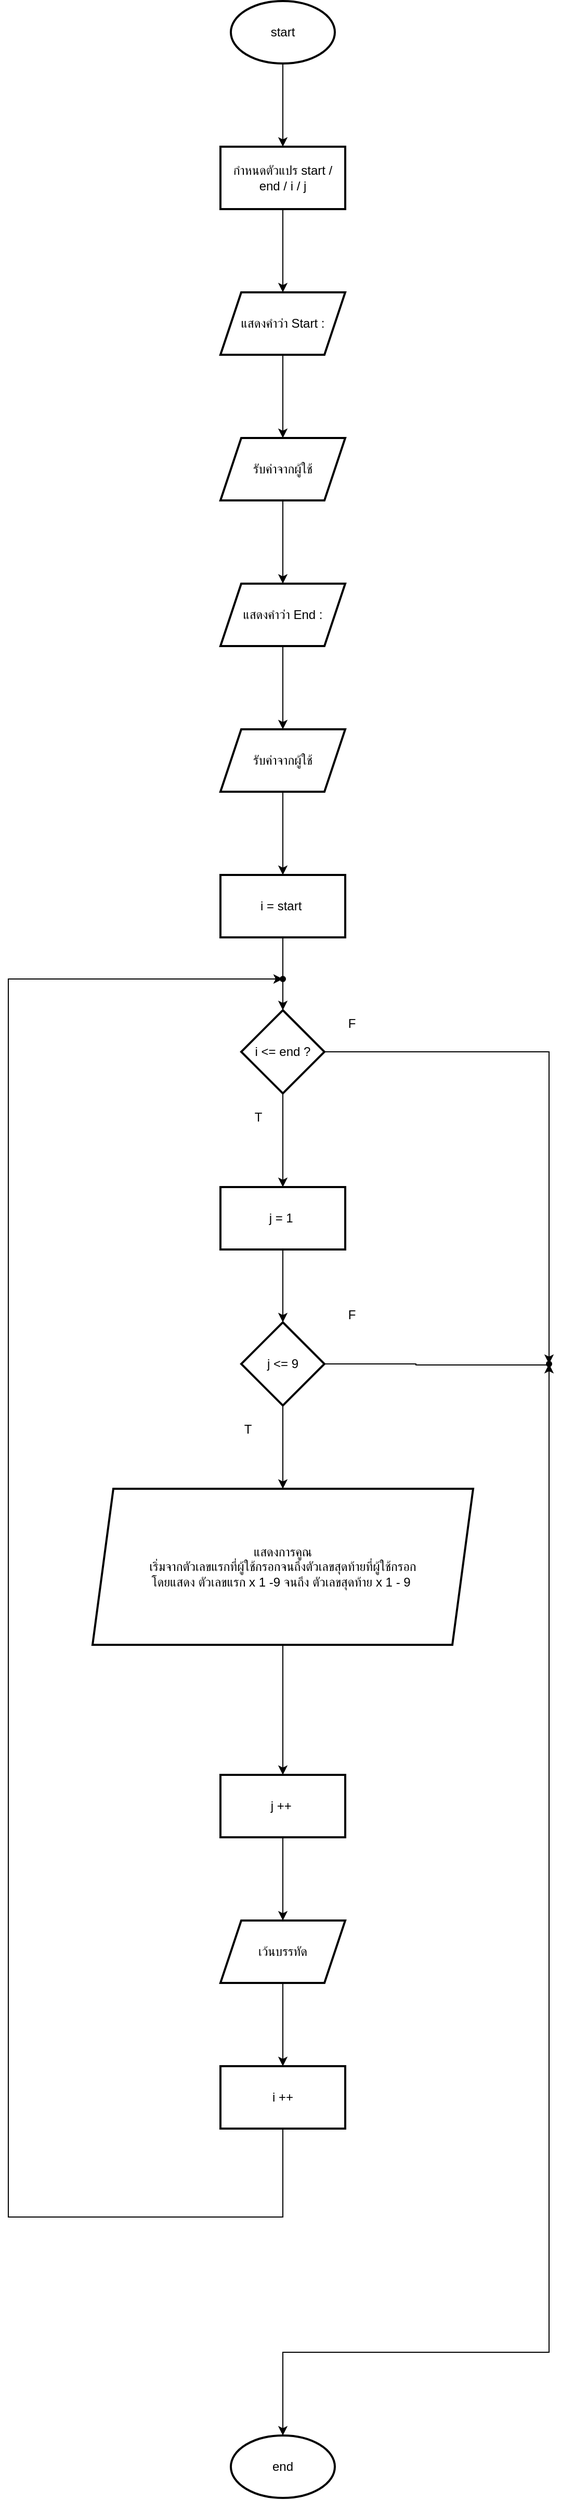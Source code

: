 <mxfile version="25.0.3">
  <diagram name="หน้า-1" id="Zqv88yDJogK8uRmdJEK1">
    <mxGraphModel dx="1034" dy="446" grid="1" gridSize="10" guides="1" tooltips="1" connect="1" arrows="1" fold="1" page="1" pageScale="1" pageWidth="827" pageHeight="1169" math="0" shadow="0">
      <root>
        <mxCell id="0" />
        <mxCell id="1" parent="0" />
        <mxCell id="si2KzQiy1PuN3wJZ8p-4-3" value="" style="edgeStyle=orthogonalEdgeStyle;rounded=0;orthogonalLoop=1;jettySize=auto;html=1;" edge="1" parent="1" source="si2KzQiy1PuN3wJZ8p-4-1" target="si2KzQiy1PuN3wJZ8p-4-2">
          <mxGeometry relative="1" as="geometry" />
        </mxCell>
        <mxCell id="si2KzQiy1PuN3wJZ8p-4-1" value="start" style="strokeWidth=2;html=1;shape=mxgraph.flowchart.start_1;whiteSpace=wrap;" vertex="1" parent="1">
          <mxGeometry x="364" y="60" width="100" height="60" as="geometry" />
        </mxCell>
        <mxCell id="si2KzQiy1PuN3wJZ8p-4-5" value="" style="edgeStyle=orthogonalEdgeStyle;rounded=0;orthogonalLoop=1;jettySize=auto;html=1;" edge="1" parent="1" source="si2KzQiy1PuN3wJZ8p-4-2" target="si2KzQiy1PuN3wJZ8p-4-4">
          <mxGeometry relative="1" as="geometry" />
        </mxCell>
        <mxCell id="si2KzQiy1PuN3wJZ8p-4-2" value="กำหนดตัวแปร start / end / i / j" style="whiteSpace=wrap;html=1;strokeWidth=2;" vertex="1" parent="1">
          <mxGeometry x="354" y="200" width="120" height="60" as="geometry" />
        </mxCell>
        <mxCell id="si2KzQiy1PuN3wJZ8p-4-7" value="" style="edgeStyle=orthogonalEdgeStyle;rounded=0;orthogonalLoop=1;jettySize=auto;html=1;" edge="1" parent="1" source="si2KzQiy1PuN3wJZ8p-4-4" target="si2KzQiy1PuN3wJZ8p-4-6">
          <mxGeometry relative="1" as="geometry" />
        </mxCell>
        <mxCell id="si2KzQiy1PuN3wJZ8p-4-4" value="แสดงคำว่า Start :" style="shape=parallelogram;perimeter=parallelogramPerimeter;whiteSpace=wrap;html=1;fixedSize=1;strokeWidth=2;" vertex="1" parent="1">
          <mxGeometry x="354" y="340" width="120" height="60" as="geometry" />
        </mxCell>
        <mxCell id="si2KzQiy1PuN3wJZ8p-4-9" value="" style="edgeStyle=orthogonalEdgeStyle;rounded=0;orthogonalLoop=1;jettySize=auto;html=1;" edge="1" parent="1" source="si2KzQiy1PuN3wJZ8p-4-6" target="si2KzQiy1PuN3wJZ8p-4-8">
          <mxGeometry relative="1" as="geometry" />
        </mxCell>
        <mxCell id="si2KzQiy1PuN3wJZ8p-4-6" value="รับค่าจากผู้ใช้" style="shape=parallelogram;perimeter=parallelogramPerimeter;whiteSpace=wrap;html=1;fixedSize=1;strokeWidth=2;" vertex="1" parent="1">
          <mxGeometry x="354" y="480" width="120" height="60" as="geometry" />
        </mxCell>
        <mxCell id="si2KzQiy1PuN3wJZ8p-4-11" value="" style="edgeStyle=orthogonalEdgeStyle;rounded=0;orthogonalLoop=1;jettySize=auto;html=1;" edge="1" parent="1" source="si2KzQiy1PuN3wJZ8p-4-8" target="si2KzQiy1PuN3wJZ8p-4-10">
          <mxGeometry relative="1" as="geometry" />
        </mxCell>
        <mxCell id="si2KzQiy1PuN3wJZ8p-4-8" value="แสดงคำว่า End :" style="shape=parallelogram;perimeter=parallelogramPerimeter;whiteSpace=wrap;html=1;fixedSize=1;strokeWidth=2;" vertex="1" parent="1">
          <mxGeometry x="354" y="620" width="120" height="60" as="geometry" />
        </mxCell>
        <mxCell id="si2KzQiy1PuN3wJZ8p-4-13" value="" style="edgeStyle=orthogonalEdgeStyle;rounded=0;orthogonalLoop=1;jettySize=auto;html=1;" edge="1" parent="1" source="si2KzQiy1PuN3wJZ8p-4-10" target="si2KzQiy1PuN3wJZ8p-4-12">
          <mxGeometry relative="1" as="geometry" />
        </mxCell>
        <mxCell id="si2KzQiy1PuN3wJZ8p-4-10" value="รับค่าจากผู้ใช้" style="shape=parallelogram;perimeter=parallelogramPerimeter;whiteSpace=wrap;html=1;fixedSize=1;strokeWidth=2;" vertex="1" parent="1">
          <mxGeometry x="354" y="760" width="120" height="60" as="geometry" />
        </mxCell>
        <mxCell id="si2KzQiy1PuN3wJZ8p-4-15" value="" style="edgeStyle=orthogonalEdgeStyle;rounded=0;orthogonalLoop=1;jettySize=auto;html=1;" edge="1" parent="1" source="si2KzQiy1PuN3wJZ8p-4-12" target="si2KzQiy1PuN3wJZ8p-4-14">
          <mxGeometry relative="1" as="geometry" />
        </mxCell>
        <mxCell id="si2KzQiy1PuN3wJZ8p-4-12" value="i = start&amp;nbsp;" style="whiteSpace=wrap;html=1;strokeWidth=2;" vertex="1" parent="1">
          <mxGeometry x="354" y="900" width="120" height="60" as="geometry" />
        </mxCell>
        <mxCell id="si2KzQiy1PuN3wJZ8p-4-19" value="" style="edgeStyle=orthogonalEdgeStyle;rounded=0;orthogonalLoop=1;jettySize=auto;html=1;" edge="1" parent="1" source="si2KzQiy1PuN3wJZ8p-4-14" target="si2KzQiy1PuN3wJZ8p-4-18">
          <mxGeometry relative="1" as="geometry" />
        </mxCell>
        <mxCell id="si2KzQiy1PuN3wJZ8p-4-23" value="" style="edgeStyle=orthogonalEdgeStyle;rounded=0;orthogonalLoop=1;jettySize=auto;html=1;" edge="1" parent="1" source="si2KzQiy1PuN3wJZ8p-4-34" target="si2KzQiy1PuN3wJZ8p-4-22">
          <mxGeometry relative="1" as="geometry">
            <Array as="points">
              <mxPoint x="670" y="1070" />
              <mxPoint x="670" y="2320" />
              <mxPoint x="414" y="2320" />
            </Array>
          </mxGeometry>
        </mxCell>
        <mxCell id="si2KzQiy1PuN3wJZ8p-4-14" value="i &amp;lt;= end ?" style="rhombus;whiteSpace=wrap;html=1;strokeWidth=2;" vertex="1" parent="1">
          <mxGeometry x="374" y="1030" width="80" height="80" as="geometry" />
        </mxCell>
        <mxCell id="si2KzQiy1PuN3wJZ8p-4-21" value="" style="edgeStyle=orthogonalEdgeStyle;rounded=0;orthogonalLoop=1;jettySize=auto;html=1;" edge="1" parent="1" source="si2KzQiy1PuN3wJZ8p-4-18" target="si2KzQiy1PuN3wJZ8p-4-20">
          <mxGeometry relative="1" as="geometry" />
        </mxCell>
        <mxCell id="si2KzQiy1PuN3wJZ8p-4-18" value="j = 1&amp;nbsp;" style="whiteSpace=wrap;html=1;strokeWidth=2;" vertex="1" parent="1">
          <mxGeometry x="354" y="1200" width="120" height="60" as="geometry" />
        </mxCell>
        <mxCell id="si2KzQiy1PuN3wJZ8p-4-25" value="" style="edgeStyle=orthogonalEdgeStyle;rounded=0;orthogonalLoop=1;jettySize=auto;html=1;" edge="1" parent="1" source="si2KzQiy1PuN3wJZ8p-4-20" target="si2KzQiy1PuN3wJZ8p-4-24">
          <mxGeometry relative="1" as="geometry" />
        </mxCell>
        <mxCell id="si2KzQiy1PuN3wJZ8p-4-35" style="edgeStyle=orthogonalEdgeStyle;rounded=0;orthogonalLoop=1;jettySize=auto;html=1;exitX=1;exitY=0.5;exitDx=0;exitDy=0;entryX=0.2;entryY=0.45;entryDx=0;entryDy=0;entryPerimeter=0;" edge="1" parent="1" source="si2KzQiy1PuN3wJZ8p-4-20" target="si2KzQiy1PuN3wJZ8p-4-34">
          <mxGeometry relative="1" as="geometry">
            <mxPoint x="630" y="1370" as="targetPoint" />
            <Array as="points">
              <mxPoint x="542" y="1370" />
              <mxPoint x="542" y="1371" />
            </Array>
          </mxGeometry>
        </mxCell>
        <mxCell id="si2KzQiy1PuN3wJZ8p-4-20" value="j &amp;lt;= 9" style="rhombus;whiteSpace=wrap;html=1;strokeWidth=2;" vertex="1" parent="1">
          <mxGeometry x="374" y="1330" width="80" height="80" as="geometry" />
        </mxCell>
        <mxCell id="si2KzQiy1PuN3wJZ8p-4-22" value="end" style="strokeWidth=2;html=1;shape=mxgraph.flowchart.start_1;whiteSpace=wrap;" vertex="1" parent="1">
          <mxGeometry x="364" y="2400" width="100" height="60" as="geometry" />
        </mxCell>
        <mxCell id="si2KzQiy1PuN3wJZ8p-4-27" value="" style="edgeStyle=orthogonalEdgeStyle;rounded=0;orthogonalLoop=1;jettySize=auto;html=1;" edge="1" parent="1" source="si2KzQiy1PuN3wJZ8p-4-24" target="si2KzQiy1PuN3wJZ8p-4-26">
          <mxGeometry relative="1" as="geometry" />
        </mxCell>
        <mxCell id="si2KzQiy1PuN3wJZ8p-4-24" value="แสดงการคูณ&lt;div&gt;เริ่มจากตัวเลขแรกที่ผู้ใช้กรอกจนถึงตัวเลขสุดท้ายที่ผู้ใช้กรอก&lt;/div&gt;&lt;div&gt;โดยแสดง ตัวเลขแรก x 1 -9 จนถึง ตัวเลขสุดท้าย x 1 - 9&amp;nbsp;&lt;/div&gt;" style="shape=parallelogram;perimeter=parallelogramPerimeter;whiteSpace=wrap;html=1;fixedSize=1;strokeWidth=2;" vertex="1" parent="1">
          <mxGeometry x="231" y="1490" width="366" height="150" as="geometry" />
        </mxCell>
        <mxCell id="si2KzQiy1PuN3wJZ8p-4-29" value="" style="edgeStyle=orthogonalEdgeStyle;rounded=0;orthogonalLoop=1;jettySize=auto;html=1;" edge="1" parent="1" source="si2KzQiy1PuN3wJZ8p-4-26" target="si2KzQiy1PuN3wJZ8p-4-28">
          <mxGeometry relative="1" as="geometry" />
        </mxCell>
        <mxCell id="si2KzQiy1PuN3wJZ8p-4-26" value="j ++&amp;nbsp;" style="whiteSpace=wrap;html=1;strokeWidth=2;" vertex="1" parent="1">
          <mxGeometry x="354" y="1765" width="120" height="60" as="geometry" />
        </mxCell>
        <mxCell id="si2KzQiy1PuN3wJZ8p-4-31" value="" style="edgeStyle=orthogonalEdgeStyle;rounded=0;orthogonalLoop=1;jettySize=auto;html=1;" edge="1" parent="1" source="si2KzQiy1PuN3wJZ8p-4-28" target="si2KzQiy1PuN3wJZ8p-4-30">
          <mxGeometry relative="1" as="geometry" />
        </mxCell>
        <mxCell id="si2KzQiy1PuN3wJZ8p-4-28" value="เว้นบรรทัด" style="shape=parallelogram;perimeter=parallelogramPerimeter;whiteSpace=wrap;html=1;fixedSize=1;strokeWidth=2;" vertex="1" parent="1">
          <mxGeometry x="354" y="1905" width="120" height="60" as="geometry" />
        </mxCell>
        <mxCell id="si2KzQiy1PuN3wJZ8p-4-30" value="i ++" style="whiteSpace=wrap;html=1;strokeWidth=2;" vertex="1" parent="1">
          <mxGeometry x="354" y="2045" width="120" height="60" as="geometry" />
        </mxCell>
        <mxCell id="si2KzQiy1PuN3wJZ8p-4-32" value="" style="shape=waypoint;sketch=0;fillStyle=solid;size=6;pointerEvents=1;points=[];fillColor=none;resizable=0;rotatable=0;perimeter=centerPerimeter;snapToPoint=1;" vertex="1" parent="1">
          <mxGeometry x="404" y="990" width="20" height="20" as="geometry" />
        </mxCell>
        <mxCell id="si2KzQiy1PuN3wJZ8p-4-33" style="edgeStyle=orthogonalEdgeStyle;rounded=0;orthogonalLoop=1;jettySize=auto;html=1;exitX=0.5;exitY=1;exitDx=0;exitDy=0;entryX=0.2;entryY=0.6;entryDx=0;entryDy=0;entryPerimeter=0;" edge="1" parent="1" source="si2KzQiy1PuN3wJZ8p-4-30" target="si2KzQiy1PuN3wJZ8p-4-32">
          <mxGeometry relative="1" as="geometry">
            <Array as="points">
              <mxPoint x="414" y="2190" />
              <mxPoint x="150" y="2190" />
              <mxPoint x="150" y="1000" />
            </Array>
          </mxGeometry>
        </mxCell>
        <mxCell id="si2KzQiy1PuN3wJZ8p-4-36" value="" style="edgeStyle=orthogonalEdgeStyle;rounded=0;orthogonalLoop=1;jettySize=auto;html=1;" edge="1" parent="1" source="si2KzQiy1PuN3wJZ8p-4-14" target="si2KzQiy1PuN3wJZ8p-4-34">
          <mxGeometry relative="1" as="geometry">
            <mxPoint x="454" y="1070" as="sourcePoint" />
            <mxPoint x="414" y="2400" as="targetPoint" />
            <Array as="points" />
          </mxGeometry>
        </mxCell>
        <mxCell id="si2KzQiy1PuN3wJZ8p-4-34" value="" style="shape=waypoint;sketch=0;fillStyle=solid;size=6;pointerEvents=1;points=[];fillColor=none;resizable=0;rotatable=0;perimeter=centerPerimeter;snapToPoint=1;" vertex="1" parent="1">
          <mxGeometry x="660" y="1360" width="20" height="20" as="geometry" />
        </mxCell>
        <mxCell id="si2KzQiy1PuN3wJZ8p-4-37" value="T" style="text;html=1;align=center;verticalAlign=middle;resizable=0;points=[];autosize=1;strokeColor=none;fillColor=none;" vertex="1" parent="1">
          <mxGeometry x="375" y="1118" width="30" height="30" as="geometry" />
        </mxCell>
        <mxCell id="si2KzQiy1PuN3wJZ8p-4-38" value="F" style="text;html=1;align=center;verticalAlign=middle;resizable=0;points=[];autosize=1;strokeColor=none;fillColor=none;" vertex="1" parent="1">
          <mxGeometry x="465" y="1028" width="30" height="30" as="geometry" />
        </mxCell>
        <mxCell id="si2KzQiy1PuN3wJZ8p-4-39" value="T" style="text;html=1;align=center;verticalAlign=middle;resizable=0;points=[];autosize=1;strokeColor=none;fillColor=none;" vertex="1" parent="1">
          <mxGeometry x="365" y="1418" width="30" height="30" as="geometry" />
        </mxCell>
        <mxCell id="si2KzQiy1PuN3wJZ8p-4-40" value="F" style="text;html=1;align=center;verticalAlign=middle;resizable=0;points=[];autosize=1;strokeColor=none;fillColor=none;" vertex="1" parent="1">
          <mxGeometry x="465" y="1308" width="30" height="30" as="geometry" />
        </mxCell>
      </root>
    </mxGraphModel>
  </diagram>
</mxfile>
